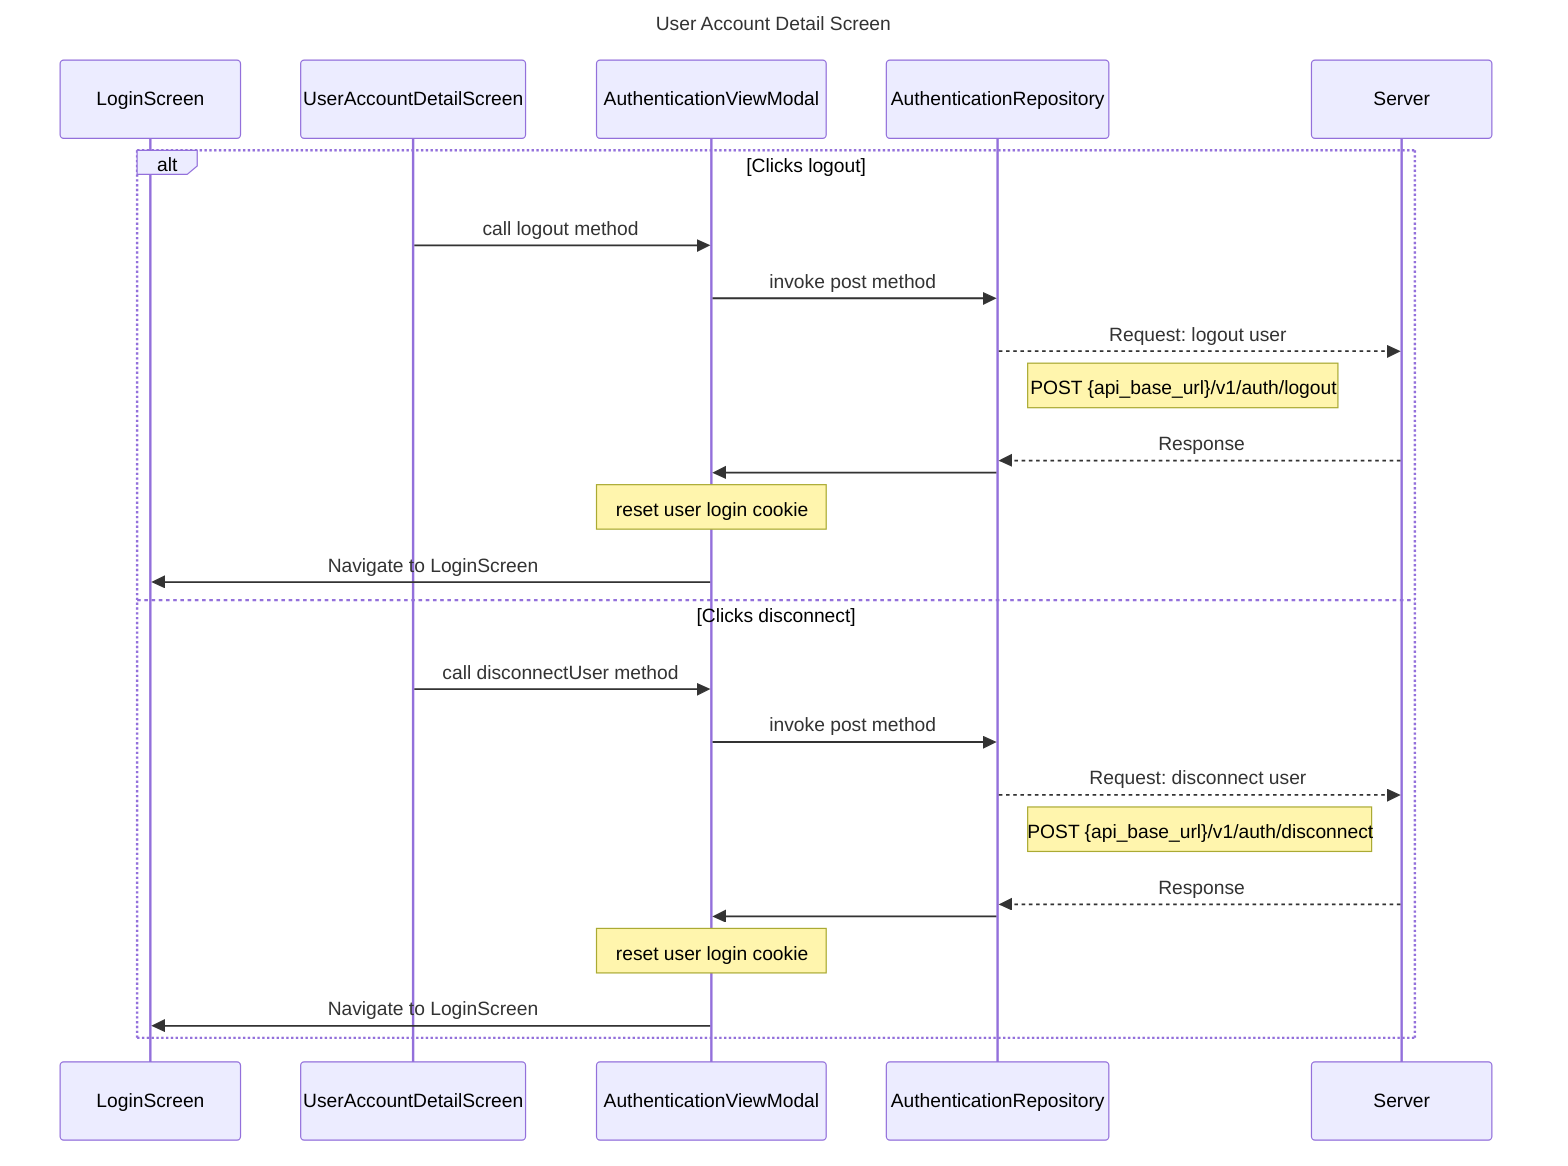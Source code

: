 sequenceDiagram
    title User Account Detail Screen

    participant LS as LoginScreen
    participant UADS as UserAccountDetailScreen
    participant AVM as AuthenticationViewModal
    participant AR as AuthenticationRepository
    participant S as Server

    alt Clicks logout
        UADS->>AVM: call logout method
        AVM->>AR: invoke post method
        AR-->> S: Request: logout user
        note right of AR: POST {api_base_url}/v1/auth/logout

        S-->>AR: Response
        AR->>AVM: 
        note over AVM: reset user login cookie

        AVM->>LS: Navigate to LoginScreen
    else Clicks disconnect
        UADS->>AVM: call disconnectUser method
        AVM->>AR: invoke post method
        AR-->> S: Request: disconnect user
        note right of AR: POST {api_base_url}/v1/auth/disconnect

        S-->>AR: Response
        AR->>AVM: 
        note over AVM: reset user login cookie

        AVM->>LS: Navigate to LoginScreen
    end